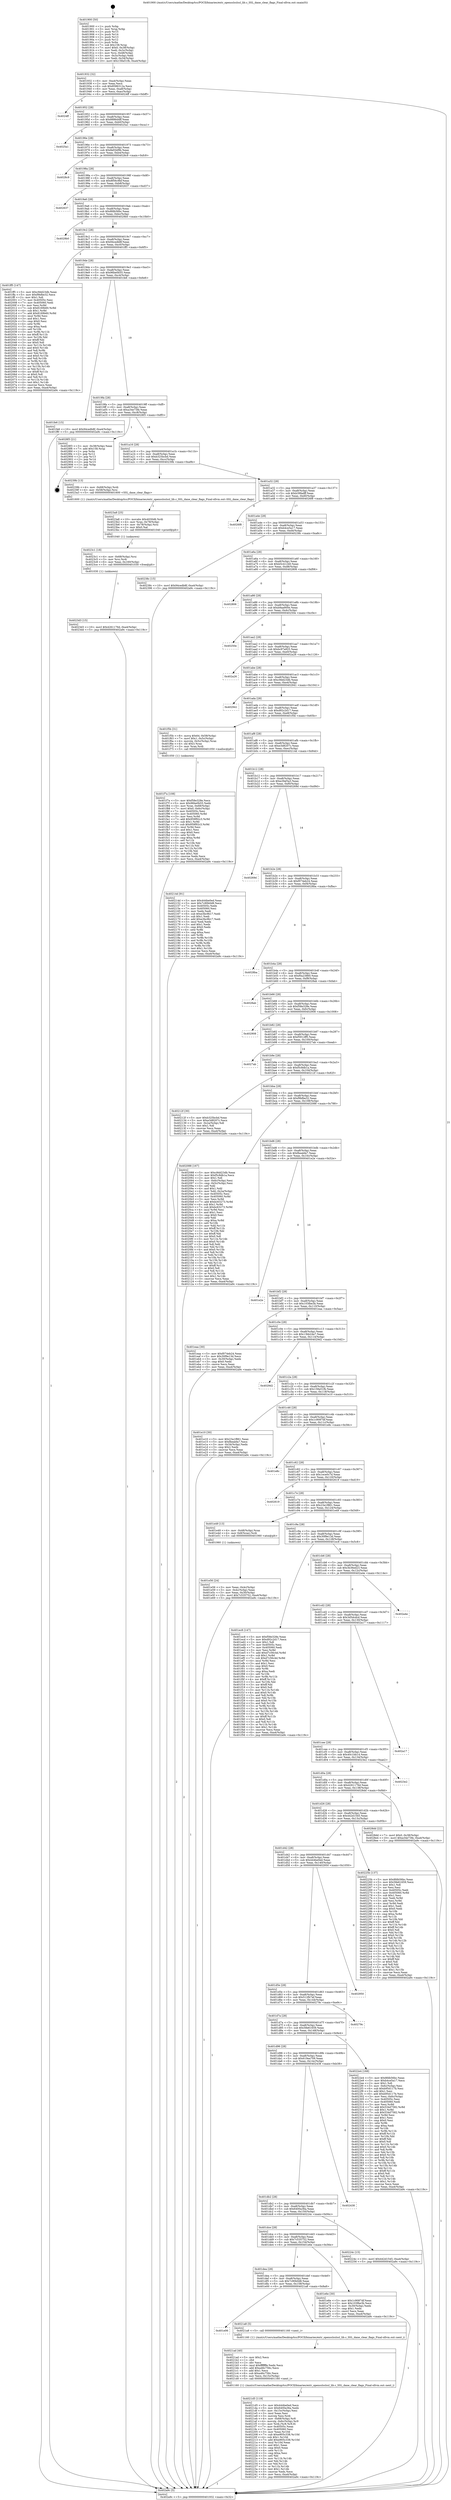digraph "0x401900" {
  label = "0x401900 (/mnt/c/Users/mathe/Desktop/tcc/POCII/binaries/extr_opensslsslssl_lib.c_SSL_dane_clear_flags_Final-ollvm.out::main(0))"
  labelloc = "t"
  node[shape=record]

  Entry [label="",width=0.3,height=0.3,shape=circle,fillcolor=black,style=filled]
  "0x401932" [label="{
     0x401932 [32]\l
     | [instrs]\l
     &nbsp;&nbsp;0x401932 \<+6\>: mov -0xa4(%rbp),%eax\l
     &nbsp;&nbsp;0x401938 \<+2\>: mov %eax,%ecx\l
     &nbsp;&nbsp;0x40193a \<+6\>: sub $0x8586312a,%ecx\l
     &nbsp;&nbsp;0x401940 \<+6\>: mov %eax,-0xa8(%rbp)\l
     &nbsp;&nbsp;0x401946 \<+6\>: mov %ecx,-0xac(%rbp)\l
     &nbsp;&nbsp;0x40194c \<+6\>: je 00000000004024ff \<main+0xbff\>\l
  }"]
  "0x4024ff" [label="{
     0x4024ff\l
  }", style=dashed]
  "0x401952" [label="{
     0x401952 [28]\l
     | [instrs]\l
     &nbsp;&nbsp;0x401952 \<+5\>: jmp 0000000000401957 \<main+0x57\>\l
     &nbsp;&nbsp;0x401957 \<+6\>: mov -0xa8(%rbp),%eax\l
     &nbsp;&nbsp;0x40195d \<+5\>: sub $0x8886d4ff,%eax\l
     &nbsp;&nbsp;0x401962 \<+6\>: mov %eax,-0xb0(%rbp)\l
     &nbsp;&nbsp;0x401968 \<+6\>: je 00000000004025a1 \<main+0xca1\>\l
  }"]
  Exit [label="",width=0.3,height=0.3,shape=circle,fillcolor=black,style=filled,peripheries=2]
  "0x4025a1" [label="{
     0x4025a1\l
  }", style=dashed]
  "0x40196e" [label="{
     0x40196e [28]\l
     | [instrs]\l
     &nbsp;&nbsp;0x40196e \<+5\>: jmp 0000000000401973 \<main+0x73\>\l
     &nbsp;&nbsp;0x401973 \<+6\>: mov -0xa8(%rbp),%eax\l
     &nbsp;&nbsp;0x401979 \<+5\>: sub $0x8ef2bf9b,%eax\l
     &nbsp;&nbsp;0x40197e \<+6\>: mov %eax,-0xb4(%rbp)\l
     &nbsp;&nbsp;0x401984 \<+6\>: je 00000000004028c9 \<main+0xfc9\>\l
  }"]
  "0x4023d3" [label="{
     0x4023d3 [15]\l
     | [instrs]\l
     &nbsp;&nbsp;0x4023d3 \<+10\>: movl $0x4261176d,-0xa4(%rbp)\l
     &nbsp;&nbsp;0x4023dd \<+5\>: jmp 0000000000402a9c \<main+0x119c\>\l
  }"]
  "0x4028c9" [label="{
     0x4028c9\l
  }", style=dashed]
  "0x40198a" [label="{
     0x40198a [28]\l
     | [instrs]\l
     &nbsp;&nbsp;0x40198a \<+5\>: jmp 000000000040198f \<main+0x8f\>\l
     &nbsp;&nbsp;0x40198f \<+6\>: mov -0xa8(%rbp),%eax\l
     &nbsp;&nbsp;0x401995 \<+5\>: sub $0x8f56c9bf,%eax\l
     &nbsp;&nbsp;0x40199a \<+6\>: mov %eax,-0xb8(%rbp)\l
     &nbsp;&nbsp;0x4019a0 \<+6\>: je 0000000000402637 \<main+0xd37\>\l
  }"]
  "0x4023c1" [label="{
     0x4023c1 [18]\l
     | [instrs]\l
     &nbsp;&nbsp;0x4023c1 \<+4\>: mov -0x68(%rbp),%rsi\l
     &nbsp;&nbsp;0x4023c5 \<+3\>: mov %rsi,%rdi\l
     &nbsp;&nbsp;0x4023c8 \<+6\>: mov %eax,-0x160(%rbp)\l
     &nbsp;&nbsp;0x4023ce \<+5\>: call 0000000000401030 \<free@plt\>\l
     | [calls]\l
     &nbsp;&nbsp;0x401030 \{1\} (unknown)\l
  }"]
  "0x402637" [label="{
     0x402637\l
  }", style=dashed]
  "0x4019a6" [label="{
     0x4019a6 [28]\l
     | [instrs]\l
     &nbsp;&nbsp;0x4019a6 \<+5\>: jmp 00000000004019ab \<main+0xab\>\l
     &nbsp;&nbsp;0x4019ab \<+6\>: mov -0xa8(%rbp),%eax\l
     &nbsp;&nbsp;0x4019b1 \<+5\>: sub $0x8fdb56bc,%eax\l
     &nbsp;&nbsp;0x4019b6 \<+6\>: mov %eax,-0xbc(%rbp)\l
     &nbsp;&nbsp;0x4019bc \<+6\>: je 00000000004029b0 \<main+0x10b0\>\l
  }"]
  "0x4023a8" [label="{
     0x4023a8 [25]\l
     | [instrs]\l
     &nbsp;&nbsp;0x4023a8 \<+10\>: movabs $0x4030d6,%rdi\l
     &nbsp;&nbsp;0x4023b2 \<+4\>: mov %rax,-0x78(%rbp)\l
     &nbsp;&nbsp;0x4023b6 \<+4\>: mov -0x78(%rbp),%rsi\l
     &nbsp;&nbsp;0x4023ba \<+2\>: mov $0x0,%al\l
     &nbsp;&nbsp;0x4023bc \<+5\>: call 0000000000401040 \<printf@plt\>\l
     | [calls]\l
     &nbsp;&nbsp;0x401040 \{1\} (unknown)\l
  }"]
  "0x4029b0" [label="{
     0x4029b0\l
  }", style=dashed]
  "0x4019c2" [label="{
     0x4019c2 [28]\l
     | [instrs]\l
     &nbsp;&nbsp;0x4019c2 \<+5\>: jmp 00000000004019c7 \<main+0xc7\>\l
     &nbsp;&nbsp;0x4019c7 \<+6\>: mov -0xa8(%rbp),%eax\l
     &nbsp;&nbsp;0x4019cd \<+5\>: sub $0x94cedb8f,%eax\l
     &nbsp;&nbsp;0x4019d2 \<+6\>: mov %eax,-0xc0(%rbp)\l
     &nbsp;&nbsp;0x4019d8 \<+6\>: je 0000000000401ff5 \<main+0x6f5\>\l
  }"]
  "0x4021d5" [label="{
     0x4021d5 [119]\l
     | [instrs]\l
     &nbsp;&nbsp;0x4021d5 \<+5\>: mov $0x444be0ed,%ecx\l
     &nbsp;&nbsp;0x4021da \<+5\>: mov $0x6400a36a,%edx\l
     &nbsp;&nbsp;0x4021df \<+6\>: mov -0x15c(%rbp),%esi\l
     &nbsp;&nbsp;0x4021e5 \<+3\>: imul %eax,%esi\l
     &nbsp;&nbsp;0x4021e8 \<+3\>: movslq %esi,%rdi\l
     &nbsp;&nbsp;0x4021eb \<+4\>: mov -0x68(%rbp),%r8\l
     &nbsp;&nbsp;0x4021ef \<+4\>: movslq -0x6c(%rbp),%r9\l
     &nbsp;&nbsp;0x4021f3 \<+4\>: mov %rdi,(%r8,%r9,8)\l
     &nbsp;&nbsp;0x4021f7 \<+7\>: mov 0x40505c,%eax\l
     &nbsp;&nbsp;0x4021fe \<+7\>: mov 0x405060,%esi\l
     &nbsp;&nbsp;0x402205 \<+3\>: mov %eax,%r10d\l
     &nbsp;&nbsp;0x402208 \<+7\>: sub $0xe905c338,%r10d\l
     &nbsp;&nbsp;0x40220f \<+4\>: sub $0x1,%r10d\l
     &nbsp;&nbsp;0x402213 \<+7\>: add $0xe905c338,%r10d\l
     &nbsp;&nbsp;0x40221a \<+4\>: imul %r10d,%eax\l
     &nbsp;&nbsp;0x40221e \<+3\>: and $0x1,%eax\l
     &nbsp;&nbsp;0x402221 \<+3\>: cmp $0x0,%eax\l
     &nbsp;&nbsp;0x402224 \<+4\>: sete %r11b\l
     &nbsp;&nbsp;0x402228 \<+3\>: cmp $0xa,%esi\l
     &nbsp;&nbsp;0x40222b \<+3\>: setl %bl\l
     &nbsp;&nbsp;0x40222e \<+3\>: mov %r11b,%r14b\l
     &nbsp;&nbsp;0x402231 \<+3\>: and %bl,%r14b\l
     &nbsp;&nbsp;0x402234 \<+3\>: xor %bl,%r11b\l
     &nbsp;&nbsp;0x402237 \<+3\>: or %r11b,%r14b\l
     &nbsp;&nbsp;0x40223a \<+4\>: test $0x1,%r14b\l
     &nbsp;&nbsp;0x40223e \<+3\>: cmovne %edx,%ecx\l
     &nbsp;&nbsp;0x402241 \<+6\>: mov %ecx,-0xa4(%rbp)\l
     &nbsp;&nbsp;0x402247 \<+5\>: jmp 0000000000402a9c \<main+0x119c\>\l
  }"]
  "0x401ff5" [label="{
     0x401ff5 [147]\l
     | [instrs]\l
     &nbsp;&nbsp;0x401ff5 \<+5\>: mov $0xc9dd23db,%eax\l
     &nbsp;&nbsp;0x401ffa \<+5\>: mov $0xf9bfbe32,%ecx\l
     &nbsp;&nbsp;0x401fff \<+2\>: mov $0x1,%dl\l
     &nbsp;&nbsp;0x402001 \<+7\>: mov 0x40505c,%esi\l
     &nbsp;&nbsp;0x402008 \<+7\>: mov 0x405060,%edi\l
     &nbsp;&nbsp;0x40200f \<+3\>: mov %esi,%r8d\l
     &nbsp;&nbsp;0x402012 \<+7\>: sub $0x8169b60,%r8d\l
     &nbsp;&nbsp;0x402019 \<+4\>: sub $0x1,%r8d\l
     &nbsp;&nbsp;0x40201d \<+7\>: add $0x8169b60,%r8d\l
     &nbsp;&nbsp;0x402024 \<+4\>: imul %r8d,%esi\l
     &nbsp;&nbsp;0x402028 \<+3\>: and $0x1,%esi\l
     &nbsp;&nbsp;0x40202b \<+3\>: cmp $0x0,%esi\l
     &nbsp;&nbsp;0x40202e \<+4\>: sete %r9b\l
     &nbsp;&nbsp;0x402032 \<+3\>: cmp $0xa,%edi\l
     &nbsp;&nbsp;0x402035 \<+4\>: setl %r10b\l
     &nbsp;&nbsp;0x402039 \<+3\>: mov %r9b,%r11b\l
     &nbsp;&nbsp;0x40203c \<+4\>: xor $0xff,%r11b\l
     &nbsp;&nbsp;0x402040 \<+3\>: mov %r10b,%bl\l
     &nbsp;&nbsp;0x402043 \<+3\>: xor $0xff,%bl\l
     &nbsp;&nbsp;0x402046 \<+3\>: xor $0x0,%dl\l
     &nbsp;&nbsp;0x402049 \<+3\>: mov %r11b,%r14b\l
     &nbsp;&nbsp;0x40204c \<+4\>: and $0x0,%r14b\l
     &nbsp;&nbsp;0x402050 \<+3\>: and %dl,%r9b\l
     &nbsp;&nbsp;0x402053 \<+3\>: mov %bl,%r15b\l
     &nbsp;&nbsp;0x402056 \<+4\>: and $0x0,%r15b\l
     &nbsp;&nbsp;0x40205a \<+3\>: and %dl,%r10b\l
     &nbsp;&nbsp;0x40205d \<+3\>: or %r9b,%r14b\l
     &nbsp;&nbsp;0x402060 \<+3\>: or %r10b,%r15b\l
     &nbsp;&nbsp;0x402063 \<+3\>: xor %r15b,%r14b\l
     &nbsp;&nbsp;0x402066 \<+3\>: or %bl,%r11b\l
     &nbsp;&nbsp;0x402069 \<+4\>: xor $0xff,%r11b\l
     &nbsp;&nbsp;0x40206d \<+3\>: or $0x0,%dl\l
     &nbsp;&nbsp;0x402070 \<+3\>: and %dl,%r11b\l
     &nbsp;&nbsp;0x402073 \<+3\>: or %r11b,%r14b\l
     &nbsp;&nbsp;0x402076 \<+4\>: test $0x1,%r14b\l
     &nbsp;&nbsp;0x40207a \<+3\>: cmovne %ecx,%eax\l
     &nbsp;&nbsp;0x40207d \<+6\>: mov %eax,-0xa4(%rbp)\l
     &nbsp;&nbsp;0x402083 \<+5\>: jmp 0000000000402a9c \<main+0x119c\>\l
  }"]
  "0x4019de" [label="{
     0x4019de [28]\l
     | [instrs]\l
     &nbsp;&nbsp;0x4019de \<+5\>: jmp 00000000004019e3 \<main+0xe3\>\l
     &nbsp;&nbsp;0x4019e3 \<+6\>: mov -0xa8(%rbp),%eax\l
     &nbsp;&nbsp;0x4019e9 \<+5\>: sub $0x96be0b55,%eax\l
     &nbsp;&nbsp;0x4019ee \<+6\>: mov %eax,-0xc4(%rbp)\l
     &nbsp;&nbsp;0x4019f4 \<+6\>: je 0000000000401fe6 \<main+0x6e6\>\l
  }"]
  "0x4021ad" [label="{
     0x4021ad [40]\l
     | [instrs]\l
     &nbsp;&nbsp;0x4021ad \<+5\>: mov $0x2,%ecx\l
     &nbsp;&nbsp;0x4021b2 \<+1\>: cltd\l
     &nbsp;&nbsp;0x4021b3 \<+2\>: idiv %ecx\l
     &nbsp;&nbsp;0x4021b5 \<+6\>: imul $0xfffffffe,%edx,%ecx\l
     &nbsp;&nbsp;0x4021bb \<+6\>: add $0xa46c756c,%ecx\l
     &nbsp;&nbsp;0x4021c1 \<+3\>: add $0x1,%ecx\l
     &nbsp;&nbsp;0x4021c4 \<+6\>: sub $0xa46c756c,%ecx\l
     &nbsp;&nbsp;0x4021ca \<+6\>: mov %ecx,-0x15c(%rbp)\l
     &nbsp;&nbsp;0x4021d0 \<+5\>: call 0000000000401160 \<next_i\>\l
     | [calls]\l
     &nbsp;&nbsp;0x401160 \{1\} (/mnt/c/Users/mathe/Desktop/tcc/POCII/binaries/extr_opensslsslssl_lib.c_SSL_dane_clear_flags_Final-ollvm.out::next_i)\l
  }"]
  "0x401fe6" [label="{
     0x401fe6 [15]\l
     | [instrs]\l
     &nbsp;&nbsp;0x401fe6 \<+10\>: movl $0x94cedb8f,-0xa4(%rbp)\l
     &nbsp;&nbsp;0x401ff0 \<+5\>: jmp 0000000000402a9c \<main+0x119c\>\l
  }"]
  "0x4019fa" [label="{
     0x4019fa [28]\l
     | [instrs]\l
     &nbsp;&nbsp;0x4019fa \<+5\>: jmp 00000000004019ff \<main+0xff\>\l
     &nbsp;&nbsp;0x4019ff \<+6\>: mov -0xa8(%rbp),%eax\l
     &nbsp;&nbsp;0x401a05 \<+5\>: sub $0xa34e73fe,%eax\l
     &nbsp;&nbsp;0x401a0a \<+6\>: mov %eax,-0xc8(%rbp)\l
     &nbsp;&nbsp;0x401a10 \<+6\>: je 00000000004028f3 \<main+0xff3\>\l
  }"]
  "0x401e06" [label="{
     0x401e06\l
  }", style=dashed]
  "0x4028f3" [label="{
     0x4028f3 [21]\l
     | [instrs]\l
     &nbsp;&nbsp;0x4028f3 \<+3\>: mov -0x38(%rbp),%eax\l
     &nbsp;&nbsp;0x4028f6 \<+7\>: add $0x158,%rsp\l
     &nbsp;&nbsp;0x4028fd \<+1\>: pop %rbx\l
     &nbsp;&nbsp;0x4028fe \<+2\>: pop %r12\l
     &nbsp;&nbsp;0x402900 \<+2\>: pop %r13\l
     &nbsp;&nbsp;0x402902 \<+2\>: pop %r14\l
     &nbsp;&nbsp;0x402904 \<+2\>: pop %r15\l
     &nbsp;&nbsp;0x402906 \<+1\>: pop %rbp\l
     &nbsp;&nbsp;0x402907 \<+1\>: ret\l
  }"]
  "0x401a16" [label="{
     0x401a16 [28]\l
     | [instrs]\l
     &nbsp;&nbsp;0x401a16 \<+5\>: jmp 0000000000401a1b \<main+0x11b\>\l
     &nbsp;&nbsp;0x401a1b \<+6\>: mov -0xa8(%rbp),%eax\l
     &nbsp;&nbsp;0x401a21 \<+5\>: sub $0xb325bcbd,%eax\l
     &nbsp;&nbsp;0x401a26 \<+6\>: mov %eax,-0xcc(%rbp)\l
     &nbsp;&nbsp;0x401a2c \<+6\>: je 000000000040239b \<main+0xa9b\>\l
  }"]
  "0x4021a8" [label="{
     0x4021a8 [5]\l
     | [instrs]\l
     &nbsp;&nbsp;0x4021a8 \<+5\>: call 0000000000401160 \<next_i\>\l
     | [calls]\l
     &nbsp;&nbsp;0x401160 \{1\} (/mnt/c/Users/mathe/Desktop/tcc/POCII/binaries/extr_opensslsslssl_lib.c_SSL_dane_clear_flags_Final-ollvm.out::next_i)\l
  }"]
  "0x40239b" [label="{
     0x40239b [13]\l
     | [instrs]\l
     &nbsp;&nbsp;0x40239b \<+4\>: mov -0x68(%rbp),%rdi\l
     &nbsp;&nbsp;0x40239f \<+4\>: mov -0x58(%rbp),%rsi\l
     &nbsp;&nbsp;0x4023a3 \<+5\>: call 0000000000401600 \<SSL_dane_clear_flags\>\l
     | [calls]\l
     &nbsp;&nbsp;0x401600 \{1\} (/mnt/c/Users/mathe/Desktop/tcc/POCII/binaries/extr_opensslsslssl_lib.c_SSL_dane_clear_flags_Final-ollvm.out::SSL_dane_clear_flags)\l
  }"]
  "0x401a32" [label="{
     0x401a32 [28]\l
     | [instrs]\l
     &nbsp;&nbsp;0x401a32 \<+5\>: jmp 0000000000401a37 \<main+0x137\>\l
     &nbsp;&nbsp;0x401a37 \<+6\>: mov -0xa8(%rbp),%eax\l
     &nbsp;&nbsp;0x401a3d \<+5\>: sub $0xb39fadff,%eax\l
     &nbsp;&nbsp;0x401a42 \<+6\>: mov %eax,-0xd0(%rbp)\l
     &nbsp;&nbsp;0x401a48 \<+6\>: je 00000000004026f8 \<main+0xdf8\>\l
  }"]
  "0x401f7a" [label="{
     0x401f7a [108]\l
     | [instrs]\l
     &nbsp;&nbsp;0x401f7a \<+5\>: mov $0xf58e328e,%ecx\l
     &nbsp;&nbsp;0x401f7f \<+5\>: mov $0x96be0b55,%edx\l
     &nbsp;&nbsp;0x401f84 \<+4\>: mov %rax,-0x68(%rbp)\l
     &nbsp;&nbsp;0x401f88 \<+7\>: movl $0x0,-0x6c(%rbp)\l
     &nbsp;&nbsp;0x401f8f \<+7\>: mov 0x40505c,%esi\l
     &nbsp;&nbsp;0x401f96 \<+8\>: mov 0x405060,%r8d\l
     &nbsp;&nbsp;0x401f9e \<+3\>: mov %esi,%r9d\l
     &nbsp;&nbsp;0x401fa1 \<+7\>: add $0x959f92c3,%r9d\l
     &nbsp;&nbsp;0x401fa8 \<+4\>: sub $0x1,%r9d\l
     &nbsp;&nbsp;0x401fac \<+7\>: sub $0x959f92c3,%r9d\l
     &nbsp;&nbsp;0x401fb3 \<+4\>: imul %r9d,%esi\l
     &nbsp;&nbsp;0x401fb7 \<+3\>: and $0x1,%esi\l
     &nbsp;&nbsp;0x401fba \<+3\>: cmp $0x0,%esi\l
     &nbsp;&nbsp;0x401fbd \<+4\>: sete %r10b\l
     &nbsp;&nbsp;0x401fc1 \<+4\>: cmp $0xa,%r8d\l
     &nbsp;&nbsp;0x401fc5 \<+4\>: setl %r11b\l
     &nbsp;&nbsp;0x401fc9 \<+3\>: mov %r10b,%bl\l
     &nbsp;&nbsp;0x401fcc \<+3\>: and %r11b,%bl\l
     &nbsp;&nbsp;0x401fcf \<+3\>: xor %r11b,%r10b\l
     &nbsp;&nbsp;0x401fd2 \<+3\>: or %r10b,%bl\l
     &nbsp;&nbsp;0x401fd5 \<+3\>: test $0x1,%bl\l
     &nbsp;&nbsp;0x401fd8 \<+3\>: cmovne %edx,%ecx\l
     &nbsp;&nbsp;0x401fdb \<+6\>: mov %ecx,-0xa4(%rbp)\l
     &nbsp;&nbsp;0x401fe1 \<+5\>: jmp 0000000000402a9c \<main+0x119c\>\l
  }"]
  "0x4026f8" [label="{
     0x4026f8\l
  }", style=dashed]
  "0x401a4e" [label="{
     0x401a4e [28]\l
     | [instrs]\l
     &nbsp;&nbsp;0x401a4e \<+5\>: jmp 0000000000401a53 \<main+0x153\>\l
     &nbsp;&nbsp;0x401a53 \<+6\>: mov -0xa8(%rbp),%eax\l
     &nbsp;&nbsp;0x401a59 \<+5\>: sub $0xb4ce5a17,%eax\l
     &nbsp;&nbsp;0x401a5e \<+6\>: mov %eax,-0xd4(%rbp)\l
     &nbsp;&nbsp;0x401a64 \<+6\>: je 000000000040238c \<main+0xa8c\>\l
  }"]
  "0x401dea" [label="{
     0x401dea [28]\l
     | [instrs]\l
     &nbsp;&nbsp;0x401dea \<+5\>: jmp 0000000000401def \<main+0x4ef\>\l
     &nbsp;&nbsp;0x401def \<+6\>: mov -0xa8(%rbp),%eax\l
     &nbsp;&nbsp;0x401df5 \<+5\>: sub $0x7c90b0d8,%eax\l
     &nbsp;&nbsp;0x401dfa \<+6\>: mov %eax,-0x158(%rbp)\l
     &nbsp;&nbsp;0x401e00 \<+6\>: je 00000000004021a8 \<main+0x8a8\>\l
  }"]
  "0x40238c" [label="{
     0x40238c [15]\l
     | [instrs]\l
     &nbsp;&nbsp;0x40238c \<+10\>: movl $0x94cedb8f,-0xa4(%rbp)\l
     &nbsp;&nbsp;0x402396 \<+5\>: jmp 0000000000402a9c \<main+0x119c\>\l
  }"]
  "0x401a6a" [label="{
     0x401a6a [28]\l
     | [instrs]\l
     &nbsp;&nbsp;0x401a6a \<+5\>: jmp 0000000000401a6f \<main+0x16f\>\l
     &nbsp;&nbsp;0x401a6f \<+6\>: mov -0xa8(%rbp),%eax\l
     &nbsp;&nbsp;0x401a75 \<+5\>: sub $0xb5c41240,%eax\l
     &nbsp;&nbsp;0x401a7a \<+6\>: mov %eax,-0xd8(%rbp)\l
     &nbsp;&nbsp;0x401a80 \<+6\>: je 0000000000402806 \<main+0xf06\>\l
  }"]
  "0x401e6e" [label="{
     0x401e6e [30]\l
     | [instrs]\l
     &nbsp;&nbsp;0x401e6e \<+5\>: mov $0x1c9087df,%eax\l
     &nbsp;&nbsp;0x401e73 \<+5\>: mov $0x103fbe3b,%ecx\l
     &nbsp;&nbsp;0x401e78 \<+3\>: mov -0x30(%rbp),%edx\l
     &nbsp;&nbsp;0x401e7b \<+3\>: cmp $0x1,%edx\l
     &nbsp;&nbsp;0x401e7e \<+3\>: cmovl %ecx,%eax\l
     &nbsp;&nbsp;0x401e81 \<+6\>: mov %eax,-0xa4(%rbp)\l
     &nbsp;&nbsp;0x401e87 \<+5\>: jmp 0000000000402a9c \<main+0x119c\>\l
  }"]
  "0x402806" [label="{
     0x402806\l
  }", style=dashed]
  "0x401a86" [label="{
     0x401a86 [28]\l
     | [instrs]\l
     &nbsp;&nbsp;0x401a86 \<+5\>: jmp 0000000000401a8b \<main+0x18b\>\l
     &nbsp;&nbsp;0x401a8b \<+6\>: mov -0xa8(%rbp),%eax\l
     &nbsp;&nbsp;0x401a91 \<+5\>: sub $0xb9aa900e,%eax\l
     &nbsp;&nbsp;0x401a96 \<+6\>: mov %eax,-0xdc(%rbp)\l
     &nbsp;&nbsp;0x401a9c \<+6\>: je 000000000040250e \<main+0xc0e\>\l
  }"]
  "0x401dce" [label="{
     0x401dce [28]\l
     | [instrs]\l
     &nbsp;&nbsp;0x401dce \<+5\>: jmp 0000000000401dd3 \<main+0x4d3\>\l
     &nbsp;&nbsp;0x401dd3 \<+6\>: mov -0xa8(%rbp),%eax\l
     &nbsp;&nbsp;0x401dd9 \<+5\>: sub $0x7c535752,%eax\l
     &nbsp;&nbsp;0x401dde \<+6\>: mov %eax,-0x154(%rbp)\l
     &nbsp;&nbsp;0x401de4 \<+6\>: je 0000000000401e6e \<main+0x56e\>\l
  }"]
  "0x40250e" [label="{
     0x40250e\l
  }", style=dashed]
  "0x401aa2" [label="{
     0x401aa2 [28]\l
     | [instrs]\l
     &nbsp;&nbsp;0x401aa2 \<+5\>: jmp 0000000000401aa7 \<main+0x1a7\>\l
     &nbsp;&nbsp;0x401aa7 \<+6\>: mov -0xa8(%rbp),%eax\l
     &nbsp;&nbsp;0x401aad \<+5\>: sub $0xbc97a925,%eax\l
     &nbsp;&nbsp;0x401ab2 \<+6\>: mov %eax,-0xe0(%rbp)\l
     &nbsp;&nbsp;0x401ab8 \<+6\>: je 0000000000402a26 \<main+0x1126\>\l
  }"]
  "0x40224c" [label="{
     0x40224c [15]\l
     | [instrs]\l
     &nbsp;&nbsp;0x40224c \<+10\>: movl $0x442d1545,-0xa4(%rbp)\l
     &nbsp;&nbsp;0x402256 \<+5\>: jmp 0000000000402a9c \<main+0x119c\>\l
  }"]
  "0x402a26" [label="{
     0x402a26\l
  }", style=dashed]
  "0x401abe" [label="{
     0x401abe [28]\l
     | [instrs]\l
     &nbsp;&nbsp;0x401abe \<+5\>: jmp 0000000000401ac3 \<main+0x1c3\>\l
     &nbsp;&nbsp;0x401ac3 \<+6\>: mov -0xa8(%rbp),%eax\l
     &nbsp;&nbsp;0x401ac9 \<+5\>: sub $0xc9dd23db,%eax\l
     &nbsp;&nbsp;0x401ace \<+6\>: mov %eax,-0xe4(%rbp)\l
     &nbsp;&nbsp;0x401ad4 \<+6\>: je 0000000000402941 \<main+0x1041\>\l
  }"]
  "0x401db2" [label="{
     0x401db2 [28]\l
     | [instrs]\l
     &nbsp;&nbsp;0x401db2 \<+5\>: jmp 0000000000401db7 \<main+0x4b7\>\l
     &nbsp;&nbsp;0x401db7 \<+6\>: mov -0xa8(%rbp),%eax\l
     &nbsp;&nbsp;0x401dbd \<+5\>: sub $0x6400a36a,%eax\l
     &nbsp;&nbsp;0x401dc2 \<+6\>: mov %eax,-0x150(%rbp)\l
     &nbsp;&nbsp;0x401dc8 \<+6\>: je 000000000040224c \<main+0x94c\>\l
  }"]
  "0x402941" [label="{
     0x402941\l
  }", style=dashed]
  "0x401ada" [label="{
     0x401ada [28]\l
     | [instrs]\l
     &nbsp;&nbsp;0x401ada \<+5\>: jmp 0000000000401adf \<main+0x1df\>\l
     &nbsp;&nbsp;0x401adf \<+6\>: mov -0xa8(%rbp),%eax\l
     &nbsp;&nbsp;0x401ae5 \<+5\>: sub $0xd92c2d17,%eax\l
     &nbsp;&nbsp;0x401aea \<+6\>: mov %eax,-0xe8(%rbp)\l
     &nbsp;&nbsp;0x401af0 \<+6\>: je 0000000000401f5b \<main+0x65b\>\l
  }"]
  "0x402438" [label="{
     0x402438\l
  }", style=dashed]
  "0x401f5b" [label="{
     0x401f5b [31]\l
     | [instrs]\l
     &nbsp;&nbsp;0x401f5b \<+8\>: movq $0x64,-0x58(%rbp)\l
     &nbsp;&nbsp;0x401f63 \<+7\>: movl $0x1,-0x5c(%rbp)\l
     &nbsp;&nbsp;0x401f6a \<+4\>: movslq -0x5c(%rbp),%rax\l
     &nbsp;&nbsp;0x401f6e \<+4\>: shl $0x3,%rax\l
     &nbsp;&nbsp;0x401f72 \<+3\>: mov %rax,%rdi\l
     &nbsp;&nbsp;0x401f75 \<+5\>: call 0000000000401050 \<malloc@plt\>\l
     | [calls]\l
     &nbsp;&nbsp;0x401050 \{1\} (unknown)\l
  }"]
  "0x401af6" [label="{
     0x401af6 [28]\l
     | [instrs]\l
     &nbsp;&nbsp;0x401af6 \<+5\>: jmp 0000000000401afb \<main+0x1fb\>\l
     &nbsp;&nbsp;0x401afb \<+6\>: mov -0xa8(%rbp),%eax\l
     &nbsp;&nbsp;0x401b01 \<+5\>: sub $0xe3d8207c,%eax\l
     &nbsp;&nbsp;0x401b06 \<+6\>: mov %eax,-0xec(%rbp)\l
     &nbsp;&nbsp;0x401b0c \<+6\>: je 000000000040214d \<main+0x84d\>\l
  }"]
  "0x401d96" [label="{
     0x401d96 [28]\l
     | [instrs]\l
     &nbsp;&nbsp;0x401d96 \<+5\>: jmp 0000000000401d9b \<main+0x49b\>\l
     &nbsp;&nbsp;0x401d9b \<+6\>: mov -0xa8(%rbp),%eax\l
     &nbsp;&nbsp;0x401da1 \<+5\>: sub $0x619ea709,%eax\l
     &nbsp;&nbsp;0x401da6 \<+6\>: mov %eax,-0x14c(%rbp)\l
     &nbsp;&nbsp;0x401dac \<+6\>: je 0000000000402438 \<main+0xb38\>\l
  }"]
  "0x40214d" [label="{
     0x40214d [91]\l
     | [instrs]\l
     &nbsp;&nbsp;0x40214d \<+5\>: mov $0x444be0ed,%eax\l
     &nbsp;&nbsp;0x402152 \<+5\>: mov $0x7c90b0d8,%ecx\l
     &nbsp;&nbsp;0x402157 \<+7\>: mov 0x40505c,%edx\l
     &nbsp;&nbsp;0x40215e \<+7\>: mov 0x405060,%esi\l
     &nbsp;&nbsp;0x402165 \<+2\>: mov %edx,%edi\l
     &nbsp;&nbsp;0x402167 \<+6\>: sub $0xe3bc9b17,%edi\l
     &nbsp;&nbsp;0x40216d \<+3\>: sub $0x1,%edi\l
     &nbsp;&nbsp;0x402170 \<+6\>: add $0xe3bc9b17,%edi\l
     &nbsp;&nbsp;0x402176 \<+3\>: imul %edi,%edx\l
     &nbsp;&nbsp;0x402179 \<+3\>: and $0x1,%edx\l
     &nbsp;&nbsp;0x40217c \<+3\>: cmp $0x0,%edx\l
     &nbsp;&nbsp;0x40217f \<+4\>: sete %r8b\l
     &nbsp;&nbsp;0x402183 \<+3\>: cmp $0xa,%esi\l
     &nbsp;&nbsp;0x402186 \<+4\>: setl %r9b\l
     &nbsp;&nbsp;0x40218a \<+3\>: mov %r8b,%r10b\l
     &nbsp;&nbsp;0x40218d \<+3\>: and %r9b,%r10b\l
     &nbsp;&nbsp;0x402190 \<+3\>: xor %r9b,%r8b\l
     &nbsp;&nbsp;0x402193 \<+3\>: or %r8b,%r10b\l
     &nbsp;&nbsp;0x402196 \<+4\>: test $0x1,%r10b\l
     &nbsp;&nbsp;0x40219a \<+3\>: cmovne %ecx,%eax\l
     &nbsp;&nbsp;0x40219d \<+6\>: mov %eax,-0xa4(%rbp)\l
     &nbsp;&nbsp;0x4021a3 \<+5\>: jmp 0000000000402a9c \<main+0x119c\>\l
  }"]
  "0x401b12" [label="{
     0x401b12 [28]\l
     | [instrs]\l
     &nbsp;&nbsp;0x401b12 \<+5\>: jmp 0000000000401b17 \<main+0x217\>\l
     &nbsp;&nbsp;0x401b17 \<+6\>: mov -0xa8(%rbp),%eax\l
     &nbsp;&nbsp;0x401b1d \<+5\>: sub $0xe3faf3a3,%eax\l
     &nbsp;&nbsp;0x401b22 \<+6\>: mov %eax,-0xf0(%rbp)\l
     &nbsp;&nbsp;0x401b28 \<+6\>: je 000000000040269d \<main+0xd9d\>\l
  }"]
  "0x4022e4" [label="{
     0x4022e4 [168]\l
     | [instrs]\l
     &nbsp;&nbsp;0x4022e4 \<+5\>: mov $0x8fdb56bc,%eax\l
     &nbsp;&nbsp;0x4022e9 \<+5\>: mov $0xb4ce5a17,%ecx\l
     &nbsp;&nbsp;0x4022ee \<+2\>: mov $0x1,%dl\l
     &nbsp;&nbsp;0x4022f0 \<+3\>: mov -0x6c(%rbp),%esi\l
     &nbsp;&nbsp;0x4022f3 \<+6\>: sub $0xb95d117b,%esi\l
     &nbsp;&nbsp;0x4022f9 \<+3\>: add $0x1,%esi\l
     &nbsp;&nbsp;0x4022fc \<+6\>: add $0xb95d117b,%esi\l
     &nbsp;&nbsp;0x402302 \<+3\>: mov %esi,-0x6c(%rbp)\l
     &nbsp;&nbsp;0x402305 \<+7\>: mov 0x40505c,%esi\l
     &nbsp;&nbsp;0x40230c \<+7\>: mov 0x405060,%edi\l
     &nbsp;&nbsp;0x402313 \<+3\>: mov %esi,%r8d\l
     &nbsp;&nbsp;0x402316 \<+7\>: add $0x534d7582,%r8d\l
     &nbsp;&nbsp;0x40231d \<+4\>: sub $0x1,%r8d\l
     &nbsp;&nbsp;0x402321 \<+7\>: sub $0x534d7582,%r8d\l
     &nbsp;&nbsp;0x402328 \<+4\>: imul %r8d,%esi\l
     &nbsp;&nbsp;0x40232c \<+3\>: and $0x1,%esi\l
     &nbsp;&nbsp;0x40232f \<+3\>: cmp $0x0,%esi\l
     &nbsp;&nbsp;0x402332 \<+4\>: sete %r9b\l
     &nbsp;&nbsp;0x402336 \<+3\>: cmp $0xa,%edi\l
     &nbsp;&nbsp;0x402339 \<+4\>: setl %r10b\l
     &nbsp;&nbsp;0x40233d \<+3\>: mov %r9b,%r11b\l
     &nbsp;&nbsp;0x402340 \<+4\>: xor $0xff,%r11b\l
     &nbsp;&nbsp;0x402344 \<+3\>: mov %r10b,%bl\l
     &nbsp;&nbsp;0x402347 \<+3\>: xor $0xff,%bl\l
     &nbsp;&nbsp;0x40234a \<+3\>: xor $0x0,%dl\l
     &nbsp;&nbsp;0x40234d \<+3\>: mov %r11b,%r14b\l
     &nbsp;&nbsp;0x402350 \<+4\>: and $0x0,%r14b\l
     &nbsp;&nbsp;0x402354 \<+3\>: and %dl,%r9b\l
     &nbsp;&nbsp;0x402357 \<+3\>: mov %bl,%r15b\l
     &nbsp;&nbsp;0x40235a \<+4\>: and $0x0,%r15b\l
     &nbsp;&nbsp;0x40235e \<+3\>: and %dl,%r10b\l
     &nbsp;&nbsp;0x402361 \<+3\>: or %r9b,%r14b\l
     &nbsp;&nbsp;0x402364 \<+3\>: or %r10b,%r15b\l
     &nbsp;&nbsp;0x402367 \<+3\>: xor %r15b,%r14b\l
     &nbsp;&nbsp;0x40236a \<+3\>: or %bl,%r11b\l
     &nbsp;&nbsp;0x40236d \<+4\>: xor $0xff,%r11b\l
     &nbsp;&nbsp;0x402371 \<+3\>: or $0x0,%dl\l
     &nbsp;&nbsp;0x402374 \<+3\>: and %dl,%r11b\l
     &nbsp;&nbsp;0x402377 \<+3\>: or %r11b,%r14b\l
     &nbsp;&nbsp;0x40237a \<+4\>: test $0x1,%r14b\l
     &nbsp;&nbsp;0x40237e \<+3\>: cmovne %ecx,%eax\l
     &nbsp;&nbsp;0x402381 \<+6\>: mov %eax,-0xa4(%rbp)\l
     &nbsp;&nbsp;0x402387 \<+5\>: jmp 0000000000402a9c \<main+0x119c\>\l
  }"]
  "0x40269d" [label="{
     0x40269d\l
  }", style=dashed]
  "0x401b2e" [label="{
     0x401b2e [28]\l
     | [instrs]\l
     &nbsp;&nbsp;0x401b2e \<+5\>: jmp 0000000000401b33 \<main+0x233\>\l
     &nbsp;&nbsp;0x401b33 \<+6\>: mov -0xa8(%rbp),%eax\l
     &nbsp;&nbsp;0x401b39 \<+5\>: sub $0xf074eb24,%eax\l
     &nbsp;&nbsp;0x401b3e \<+6\>: mov %eax,-0xf4(%rbp)\l
     &nbsp;&nbsp;0x401b44 \<+6\>: je 00000000004028ba \<main+0xfba\>\l
  }"]
  "0x401d7a" [label="{
     0x401d7a [28]\l
     | [instrs]\l
     &nbsp;&nbsp;0x401d7a \<+5\>: jmp 0000000000401d7f \<main+0x47f\>\l
     &nbsp;&nbsp;0x401d7f \<+6\>: mov -0xa8(%rbp),%eax\l
     &nbsp;&nbsp;0x401d85 \<+5\>: sub $0x58e61659,%eax\l
     &nbsp;&nbsp;0x401d8a \<+6\>: mov %eax,-0x148(%rbp)\l
     &nbsp;&nbsp;0x401d90 \<+6\>: je 00000000004022e4 \<main+0x9e4\>\l
  }"]
  "0x4028ba" [label="{
     0x4028ba\l
  }", style=dashed]
  "0x401b4a" [label="{
     0x401b4a [28]\l
     | [instrs]\l
     &nbsp;&nbsp;0x401b4a \<+5\>: jmp 0000000000401b4f \<main+0x24f\>\l
     &nbsp;&nbsp;0x401b4f \<+6\>: mov -0xa8(%rbp),%eax\l
     &nbsp;&nbsp;0x401b55 \<+5\>: sub $0xf0a23860,%eax\l
     &nbsp;&nbsp;0x401b5a \<+6\>: mov %eax,-0xf8(%rbp)\l
     &nbsp;&nbsp;0x401b60 \<+6\>: je 00000000004028ab \<main+0xfab\>\l
  }"]
  "0x40279c" [label="{
     0x40279c\l
  }", style=dashed]
  "0x4028ab" [label="{
     0x4028ab\l
  }", style=dashed]
  "0x401b66" [label="{
     0x401b66 [28]\l
     | [instrs]\l
     &nbsp;&nbsp;0x401b66 \<+5\>: jmp 0000000000401b6b \<main+0x26b\>\l
     &nbsp;&nbsp;0x401b6b \<+6\>: mov -0xa8(%rbp),%eax\l
     &nbsp;&nbsp;0x401b71 \<+5\>: sub $0xf58e328e,%eax\l
     &nbsp;&nbsp;0x401b76 \<+6\>: mov %eax,-0xfc(%rbp)\l
     &nbsp;&nbsp;0x401b7c \<+6\>: je 0000000000402908 \<main+0x1008\>\l
  }"]
  "0x401d5e" [label="{
     0x401d5e [28]\l
     | [instrs]\l
     &nbsp;&nbsp;0x401d5e \<+5\>: jmp 0000000000401d63 \<main+0x463\>\l
     &nbsp;&nbsp;0x401d63 \<+6\>: mov -0xa8(%rbp),%eax\l
     &nbsp;&nbsp;0x401d69 \<+5\>: sub $0x512fb7af,%eax\l
     &nbsp;&nbsp;0x401d6e \<+6\>: mov %eax,-0x144(%rbp)\l
     &nbsp;&nbsp;0x401d74 \<+6\>: je 000000000040279c \<main+0xe9c\>\l
  }"]
  "0x402908" [label="{
     0x402908\l
  }", style=dashed]
  "0x401b82" [label="{
     0x401b82 [28]\l
     | [instrs]\l
     &nbsp;&nbsp;0x401b82 \<+5\>: jmp 0000000000401b87 \<main+0x287\>\l
     &nbsp;&nbsp;0x401b87 \<+6\>: mov -0xa8(%rbp),%eax\l
     &nbsp;&nbsp;0x401b8d \<+5\>: sub $0xf5912ff5,%eax\l
     &nbsp;&nbsp;0x401b92 \<+6\>: mov %eax,-0x100(%rbp)\l
     &nbsp;&nbsp;0x401b98 \<+6\>: je 00000000004027ab \<main+0xeab\>\l
  }"]
  "0x402950" [label="{
     0x402950\l
  }", style=dashed]
  "0x4027ab" [label="{
     0x4027ab\l
  }", style=dashed]
  "0x401b9e" [label="{
     0x401b9e [28]\l
     | [instrs]\l
     &nbsp;&nbsp;0x401b9e \<+5\>: jmp 0000000000401ba3 \<main+0x2a3\>\l
     &nbsp;&nbsp;0x401ba3 \<+6\>: mov -0xa8(%rbp),%eax\l
     &nbsp;&nbsp;0x401ba9 \<+5\>: sub $0xf5c8db1a,%eax\l
     &nbsp;&nbsp;0x401bae \<+6\>: mov %eax,-0x104(%rbp)\l
     &nbsp;&nbsp;0x401bb4 \<+6\>: je 000000000040212f \<main+0x82f\>\l
  }"]
  "0x401d42" [label="{
     0x401d42 [28]\l
     | [instrs]\l
     &nbsp;&nbsp;0x401d42 \<+5\>: jmp 0000000000401d47 \<main+0x447\>\l
     &nbsp;&nbsp;0x401d47 \<+6\>: mov -0xa8(%rbp),%eax\l
     &nbsp;&nbsp;0x401d4d \<+5\>: sub $0x444be0ed,%eax\l
     &nbsp;&nbsp;0x401d52 \<+6\>: mov %eax,-0x140(%rbp)\l
     &nbsp;&nbsp;0x401d58 \<+6\>: je 0000000000402950 \<main+0x1050\>\l
  }"]
  "0x40212f" [label="{
     0x40212f [30]\l
     | [instrs]\l
     &nbsp;&nbsp;0x40212f \<+5\>: mov $0xb325bcbd,%eax\l
     &nbsp;&nbsp;0x402134 \<+5\>: mov $0xe3d8207c,%ecx\l
     &nbsp;&nbsp;0x402139 \<+3\>: mov -0x2a(%rbp),%dl\l
     &nbsp;&nbsp;0x40213c \<+3\>: test $0x1,%dl\l
     &nbsp;&nbsp;0x40213f \<+3\>: cmovne %ecx,%eax\l
     &nbsp;&nbsp;0x402142 \<+6\>: mov %eax,-0xa4(%rbp)\l
     &nbsp;&nbsp;0x402148 \<+5\>: jmp 0000000000402a9c \<main+0x119c\>\l
  }"]
  "0x401bba" [label="{
     0x401bba [28]\l
     | [instrs]\l
     &nbsp;&nbsp;0x401bba \<+5\>: jmp 0000000000401bbf \<main+0x2bf\>\l
     &nbsp;&nbsp;0x401bbf \<+6\>: mov -0xa8(%rbp),%eax\l
     &nbsp;&nbsp;0x401bc5 \<+5\>: sub $0xf9bfbe32,%eax\l
     &nbsp;&nbsp;0x401bca \<+6\>: mov %eax,-0x108(%rbp)\l
     &nbsp;&nbsp;0x401bd0 \<+6\>: je 0000000000402088 \<main+0x788\>\l
  }"]
  "0x40225b" [label="{
     0x40225b [137]\l
     | [instrs]\l
     &nbsp;&nbsp;0x40225b \<+5\>: mov $0x8fdb56bc,%eax\l
     &nbsp;&nbsp;0x402260 \<+5\>: mov $0x58e61659,%ecx\l
     &nbsp;&nbsp;0x402265 \<+2\>: mov $0x1,%dl\l
     &nbsp;&nbsp;0x402267 \<+2\>: xor %esi,%esi\l
     &nbsp;&nbsp;0x402269 \<+7\>: mov 0x40505c,%edi\l
     &nbsp;&nbsp;0x402270 \<+8\>: mov 0x405060,%r8d\l
     &nbsp;&nbsp;0x402278 \<+3\>: sub $0x1,%esi\l
     &nbsp;&nbsp;0x40227b \<+3\>: mov %edi,%r9d\l
     &nbsp;&nbsp;0x40227e \<+3\>: add %esi,%r9d\l
     &nbsp;&nbsp;0x402281 \<+4\>: imul %r9d,%edi\l
     &nbsp;&nbsp;0x402285 \<+3\>: and $0x1,%edi\l
     &nbsp;&nbsp;0x402288 \<+3\>: cmp $0x0,%edi\l
     &nbsp;&nbsp;0x40228b \<+4\>: sete %r10b\l
     &nbsp;&nbsp;0x40228f \<+4\>: cmp $0xa,%r8d\l
     &nbsp;&nbsp;0x402293 \<+4\>: setl %r11b\l
     &nbsp;&nbsp;0x402297 \<+3\>: mov %r10b,%bl\l
     &nbsp;&nbsp;0x40229a \<+3\>: xor $0xff,%bl\l
     &nbsp;&nbsp;0x40229d \<+3\>: mov %r11b,%r14b\l
     &nbsp;&nbsp;0x4022a0 \<+4\>: xor $0xff,%r14b\l
     &nbsp;&nbsp;0x4022a4 \<+3\>: xor $0x0,%dl\l
     &nbsp;&nbsp;0x4022a7 \<+3\>: mov %bl,%r15b\l
     &nbsp;&nbsp;0x4022aa \<+4\>: and $0x0,%r15b\l
     &nbsp;&nbsp;0x4022ae \<+3\>: and %dl,%r10b\l
     &nbsp;&nbsp;0x4022b1 \<+3\>: mov %r14b,%r12b\l
     &nbsp;&nbsp;0x4022b4 \<+4\>: and $0x0,%r12b\l
     &nbsp;&nbsp;0x4022b8 \<+3\>: and %dl,%r11b\l
     &nbsp;&nbsp;0x4022bb \<+3\>: or %r10b,%r15b\l
     &nbsp;&nbsp;0x4022be \<+3\>: or %r11b,%r12b\l
     &nbsp;&nbsp;0x4022c1 \<+3\>: xor %r12b,%r15b\l
     &nbsp;&nbsp;0x4022c4 \<+3\>: or %r14b,%bl\l
     &nbsp;&nbsp;0x4022c7 \<+3\>: xor $0xff,%bl\l
     &nbsp;&nbsp;0x4022ca \<+3\>: or $0x0,%dl\l
     &nbsp;&nbsp;0x4022cd \<+2\>: and %dl,%bl\l
     &nbsp;&nbsp;0x4022cf \<+3\>: or %bl,%r15b\l
     &nbsp;&nbsp;0x4022d2 \<+4\>: test $0x1,%r15b\l
     &nbsp;&nbsp;0x4022d6 \<+3\>: cmovne %ecx,%eax\l
     &nbsp;&nbsp;0x4022d9 \<+6\>: mov %eax,-0xa4(%rbp)\l
     &nbsp;&nbsp;0x4022df \<+5\>: jmp 0000000000402a9c \<main+0x119c\>\l
  }"]
  "0x402088" [label="{
     0x402088 [167]\l
     | [instrs]\l
     &nbsp;&nbsp;0x402088 \<+5\>: mov $0xc9dd23db,%eax\l
     &nbsp;&nbsp;0x40208d \<+5\>: mov $0xf5c8db1a,%ecx\l
     &nbsp;&nbsp;0x402092 \<+2\>: mov $0x1,%dl\l
     &nbsp;&nbsp;0x402094 \<+3\>: mov -0x6c(%rbp),%esi\l
     &nbsp;&nbsp;0x402097 \<+3\>: cmp -0x5c(%rbp),%esi\l
     &nbsp;&nbsp;0x40209a \<+4\>: setl %dil\l
     &nbsp;&nbsp;0x40209e \<+4\>: and $0x1,%dil\l
     &nbsp;&nbsp;0x4020a2 \<+4\>: mov %dil,-0x2a(%rbp)\l
     &nbsp;&nbsp;0x4020a6 \<+7\>: mov 0x40505c,%esi\l
     &nbsp;&nbsp;0x4020ad \<+8\>: mov 0x405060,%r8d\l
     &nbsp;&nbsp;0x4020b5 \<+3\>: mov %esi,%r9d\l
     &nbsp;&nbsp;0x4020b8 \<+7\>: add $0xbc63273,%r9d\l
     &nbsp;&nbsp;0x4020bf \<+4\>: sub $0x1,%r9d\l
     &nbsp;&nbsp;0x4020c3 \<+7\>: sub $0xbc63273,%r9d\l
     &nbsp;&nbsp;0x4020ca \<+4\>: imul %r9d,%esi\l
     &nbsp;&nbsp;0x4020ce \<+3\>: and $0x1,%esi\l
     &nbsp;&nbsp;0x4020d1 \<+3\>: cmp $0x0,%esi\l
     &nbsp;&nbsp;0x4020d4 \<+4\>: sete %dil\l
     &nbsp;&nbsp;0x4020d8 \<+4\>: cmp $0xa,%r8d\l
     &nbsp;&nbsp;0x4020dc \<+4\>: setl %r10b\l
     &nbsp;&nbsp;0x4020e0 \<+3\>: mov %dil,%r11b\l
     &nbsp;&nbsp;0x4020e3 \<+4\>: xor $0xff,%r11b\l
     &nbsp;&nbsp;0x4020e7 \<+3\>: mov %r10b,%bl\l
     &nbsp;&nbsp;0x4020ea \<+3\>: xor $0xff,%bl\l
     &nbsp;&nbsp;0x4020ed \<+3\>: xor $0x0,%dl\l
     &nbsp;&nbsp;0x4020f0 \<+3\>: mov %r11b,%r14b\l
     &nbsp;&nbsp;0x4020f3 \<+4\>: and $0x0,%r14b\l
     &nbsp;&nbsp;0x4020f7 \<+3\>: and %dl,%dil\l
     &nbsp;&nbsp;0x4020fa \<+3\>: mov %bl,%r15b\l
     &nbsp;&nbsp;0x4020fd \<+4\>: and $0x0,%r15b\l
     &nbsp;&nbsp;0x402101 \<+3\>: and %dl,%r10b\l
     &nbsp;&nbsp;0x402104 \<+3\>: or %dil,%r14b\l
     &nbsp;&nbsp;0x402107 \<+3\>: or %r10b,%r15b\l
     &nbsp;&nbsp;0x40210a \<+3\>: xor %r15b,%r14b\l
     &nbsp;&nbsp;0x40210d \<+3\>: or %bl,%r11b\l
     &nbsp;&nbsp;0x402110 \<+4\>: xor $0xff,%r11b\l
     &nbsp;&nbsp;0x402114 \<+3\>: or $0x0,%dl\l
     &nbsp;&nbsp;0x402117 \<+3\>: and %dl,%r11b\l
     &nbsp;&nbsp;0x40211a \<+3\>: or %r11b,%r14b\l
     &nbsp;&nbsp;0x40211d \<+4\>: test $0x1,%r14b\l
     &nbsp;&nbsp;0x402121 \<+3\>: cmovne %ecx,%eax\l
     &nbsp;&nbsp;0x402124 \<+6\>: mov %eax,-0xa4(%rbp)\l
     &nbsp;&nbsp;0x40212a \<+5\>: jmp 0000000000402a9c \<main+0x119c\>\l
  }"]
  "0x401bd6" [label="{
     0x401bd6 [28]\l
     | [instrs]\l
     &nbsp;&nbsp;0x401bd6 \<+5\>: jmp 0000000000401bdb \<main+0x2db\>\l
     &nbsp;&nbsp;0x401bdb \<+6\>: mov -0xa8(%rbp),%eax\l
     &nbsp;&nbsp;0x401be1 \<+5\>: sub $0xfbeabfa7,%eax\l
     &nbsp;&nbsp;0x401be6 \<+6\>: mov %eax,-0x10c(%rbp)\l
     &nbsp;&nbsp;0x401bec \<+6\>: je 0000000000401e2e \<main+0x52e\>\l
  }"]
  "0x401d26" [label="{
     0x401d26 [28]\l
     | [instrs]\l
     &nbsp;&nbsp;0x401d26 \<+5\>: jmp 0000000000401d2b \<main+0x42b\>\l
     &nbsp;&nbsp;0x401d2b \<+6\>: mov -0xa8(%rbp),%eax\l
     &nbsp;&nbsp;0x401d31 \<+5\>: sub $0x442d1545,%eax\l
     &nbsp;&nbsp;0x401d36 \<+6\>: mov %eax,-0x13c(%rbp)\l
     &nbsp;&nbsp;0x401d3c \<+6\>: je 000000000040225b \<main+0x95b\>\l
  }"]
  "0x401e2e" [label="{
     0x401e2e\l
  }", style=dashed]
  "0x401bf2" [label="{
     0x401bf2 [28]\l
     | [instrs]\l
     &nbsp;&nbsp;0x401bf2 \<+5\>: jmp 0000000000401bf7 \<main+0x2f7\>\l
     &nbsp;&nbsp;0x401bf7 \<+6\>: mov -0xa8(%rbp),%eax\l
     &nbsp;&nbsp;0x401bfd \<+5\>: sub $0x103fbe3b,%eax\l
     &nbsp;&nbsp;0x401c02 \<+6\>: mov %eax,-0x110(%rbp)\l
     &nbsp;&nbsp;0x401c08 \<+6\>: je 0000000000401eaa \<main+0x5aa\>\l
  }"]
  "0x4028dd" [label="{
     0x4028dd [22]\l
     | [instrs]\l
     &nbsp;&nbsp;0x4028dd \<+7\>: movl $0x0,-0x38(%rbp)\l
     &nbsp;&nbsp;0x4028e4 \<+10\>: movl $0xa34e73fe,-0xa4(%rbp)\l
     &nbsp;&nbsp;0x4028ee \<+5\>: jmp 0000000000402a9c \<main+0x119c\>\l
  }"]
  "0x401eaa" [label="{
     0x401eaa [30]\l
     | [instrs]\l
     &nbsp;&nbsp;0x401eaa \<+5\>: mov $0xf074eb24,%eax\l
     &nbsp;&nbsp;0x401eaf \<+5\>: mov $0x30f9e13d,%ecx\l
     &nbsp;&nbsp;0x401eb4 \<+3\>: mov -0x30(%rbp),%edx\l
     &nbsp;&nbsp;0x401eb7 \<+3\>: cmp $0x0,%edx\l
     &nbsp;&nbsp;0x401eba \<+3\>: cmove %ecx,%eax\l
     &nbsp;&nbsp;0x401ebd \<+6\>: mov %eax,-0xa4(%rbp)\l
     &nbsp;&nbsp;0x401ec3 \<+5\>: jmp 0000000000402a9c \<main+0x119c\>\l
  }"]
  "0x401c0e" [label="{
     0x401c0e [28]\l
     | [instrs]\l
     &nbsp;&nbsp;0x401c0e \<+5\>: jmp 0000000000401c13 \<main+0x313\>\l
     &nbsp;&nbsp;0x401c13 \<+6\>: mov -0xa8(%rbp),%eax\l
     &nbsp;&nbsp;0x401c19 \<+5\>: sub $0x13bb24a7,%eax\l
     &nbsp;&nbsp;0x401c1e \<+6\>: mov %eax,-0x114(%rbp)\l
     &nbsp;&nbsp;0x401c24 \<+6\>: je 00000000004029d2 \<main+0x10d2\>\l
  }"]
  "0x401d0a" [label="{
     0x401d0a [28]\l
     | [instrs]\l
     &nbsp;&nbsp;0x401d0a \<+5\>: jmp 0000000000401d0f \<main+0x40f\>\l
     &nbsp;&nbsp;0x401d0f \<+6\>: mov -0xa8(%rbp),%eax\l
     &nbsp;&nbsp;0x401d15 \<+5\>: sub $0x4261176d,%eax\l
     &nbsp;&nbsp;0x401d1a \<+6\>: mov %eax,-0x138(%rbp)\l
     &nbsp;&nbsp;0x401d20 \<+6\>: je 00000000004028dd \<main+0xfdd\>\l
  }"]
  "0x4029d2" [label="{
     0x4029d2\l
  }", style=dashed]
  "0x401c2a" [label="{
     0x401c2a [28]\l
     | [instrs]\l
     &nbsp;&nbsp;0x401c2a \<+5\>: jmp 0000000000401c2f \<main+0x32f\>\l
     &nbsp;&nbsp;0x401c2f \<+6\>: mov -0xa8(%rbp),%eax\l
     &nbsp;&nbsp;0x401c35 \<+5\>: sub $0x158a51fb,%eax\l
     &nbsp;&nbsp;0x401c3a \<+6\>: mov %eax,-0x118(%rbp)\l
     &nbsp;&nbsp;0x401c40 \<+6\>: je 0000000000401e10 \<main+0x510\>\l
  }"]
  "0x4023e2" [label="{
     0x4023e2\l
  }", style=dashed]
  "0x401e10" [label="{
     0x401e10 [30]\l
     | [instrs]\l
     &nbsp;&nbsp;0x401e10 \<+5\>: mov $0x23a1f861,%eax\l
     &nbsp;&nbsp;0x401e15 \<+5\>: mov $0xfbeabfa7,%ecx\l
     &nbsp;&nbsp;0x401e1a \<+3\>: mov -0x34(%rbp),%edx\l
     &nbsp;&nbsp;0x401e1d \<+3\>: cmp $0x2,%edx\l
     &nbsp;&nbsp;0x401e20 \<+3\>: cmovne %ecx,%eax\l
     &nbsp;&nbsp;0x401e23 \<+6\>: mov %eax,-0xa4(%rbp)\l
     &nbsp;&nbsp;0x401e29 \<+5\>: jmp 0000000000402a9c \<main+0x119c\>\l
  }"]
  "0x401c46" [label="{
     0x401c46 [28]\l
     | [instrs]\l
     &nbsp;&nbsp;0x401c46 \<+5\>: jmp 0000000000401c4b \<main+0x34b\>\l
     &nbsp;&nbsp;0x401c4b \<+6\>: mov -0xa8(%rbp),%eax\l
     &nbsp;&nbsp;0x401c51 \<+5\>: sub $0x1c9087df,%eax\l
     &nbsp;&nbsp;0x401c56 \<+6\>: mov %eax,-0x11c(%rbp)\l
     &nbsp;&nbsp;0x401c5c \<+6\>: je 0000000000401e8c \<main+0x58c\>\l
  }"]
  "0x402a9c" [label="{
     0x402a9c [5]\l
     | [instrs]\l
     &nbsp;&nbsp;0x402a9c \<+5\>: jmp 0000000000401932 \<main+0x32\>\l
  }"]
  "0x401900" [label="{
     0x401900 [50]\l
     | [instrs]\l
     &nbsp;&nbsp;0x401900 \<+1\>: push %rbp\l
     &nbsp;&nbsp;0x401901 \<+3\>: mov %rsp,%rbp\l
     &nbsp;&nbsp;0x401904 \<+2\>: push %r15\l
     &nbsp;&nbsp;0x401906 \<+2\>: push %r14\l
     &nbsp;&nbsp;0x401908 \<+2\>: push %r13\l
     &nbsp;&nbsp;0x40190a \<+2\>: push %r12\l
     &nbsp;&nbsp;0x40190c \<+1\>: push %rbx\l
     &nbsp;&nbsp;0x40190d \<+7\>: sub $0x158,%rsp\l
     &nbsp;&nbsp;0x401914 \<+7\>: movl $0x0,-0x38(%rbp)\l
     &nbsp;&nbsp;0x40191b \<+3\>: mov %edi,-0x3c(%rbp)\l
     &nbsp;&nbsp;0x40191e \<+4\>: mov %rsi,-0x48(%rbp)\l
     &nbsp;&nbsp;0x401922 \<+3\>: mov -0x3c(%rbp),%edi\l
     &nbsp;&nbsp;0x401925 \<+3\>: mov %edi,-0x34(%rbp)\l
     &nbsp;&nbsp;0x401928 \<+10\>: movl $0x158a51fb,-0xa4(%rbp)\l
  }"]
  "0x401cee" [label="{
     0x401cee [28]\l
     | [instrs]\l
     &nbsp;&nbsp;0x401cee \<+5\>: jmp 0000000000401cf3 \<main+0x3f3\>\l
     &nbsp;&nbsp;0x401cf3 \<+6\>: mov -0xa8(%rbp),%eax\l
     &nbsp;&nbsp;0x401cf9 \<+5\>: sub $0x40c1bb14,%eax\l
     &nbsp;&nbsp;0x401cfe \<+6\>: mov %eax,-0x134(%rbp)\l
     &nbsp;&nbsp;0x401d04 \<+6\>: je 00000000004023e2 \<main+0xae2\>\l
  }"]
  "0x401e8c" [label="{
     0x401e8c\l
  }", style=dashed]
  "0x401c62" [label="{
     0x401c62 [28]\l
     | [instrs]\l
     &nbsp;&nbsp;0x401c62 \<+5\>: jmp 0000000000401c67 \<main+0x367\>\l
     &nbsp;&nbsp;0x401c67 \<+6\>: mov -0xa8(%rbp),%eax\l
     &nbsp;&nbsp;0x401c6d \<+5\>: sub $0x1ece0c7d,%eax\l
     &nbsp;&nbsp;0x401c72 \<+6\>: mov %eax,-0x120(%rbp)\l
     &nbsp;&nbsp;0x401c78 \<+6\>: je 0000000000402619 \<main+0xd19\>\l
  }"]
  "0x402a17" [label="{
     0x402a17\l
  }", style=dashed]
  "0x402619" [label="{
     0x402619\l
  }", style=dashed]
  "0x401c7e" [label="{
     0x401c7e [28]\l
     | [instrs]\l
     &nbsp;&nbsp;0x401c7e \<+5\>: jmp 0000000000401c83 \<main+0x383\>\l
     &nbsp;&nbsp;0x401c83 \<+6\>: mov -0xa8(%rbp),%eax\l
     &nbsp;&nbsp;0x401c89 \<+5\>: sub $0x23a1f861,%eax\l
     &nbsp;&nbsp;0x401c8e \<+6\>: mov %eax,-0x124(%rbp)\l
     &nbsp;&nbsp;0x401c94 \<+6\>: je 0000000000401e49 \<main+0x549\>\l
  }"]
  "0x401cd2" [label="{
     0x401cd2 [28]\l
     | [instrs]\l
     &nbsp;&nbsp;0x401cd2 \<+5\>: jmp 0000000000401cd7 \<main+0x3d7\>\l
     &nbsp;&nbsp;0x401cd7 \<+6\>: mov -0xa8(%rbp),%eax\l
     &nbsp;&nbsp;0x401cdd \<+5\>: sub $0x3d5dcdcd,%eax\l
     &nbsp;&nbsp;0x401ce2 \<+6\>: mov %eax,-0x130(%rbp)\l
     &nbsp;&nbsp;0x401ce8 \<+6\>: je 0000000000402a17 \<main+0x1117\>\l
  }"]
  "0x401e49" [label="{
     0x401e49 [13]\l
     | [instrs]\l
     &nbsp;&nbsp;0x401e49 \<+4\>: mov -0x48(%rbp),%rax\l
     &nbsp;&nbsp;0x401e4d \<+4\>: mov 0x8(%rax),%rdi\l
     &nbsp;&nbsp;0x401e51 \<+5\>: call 0000000000401060 \<atoi@plt\>\l
     | [calls]\l
     &nbsp;&nbsp;0x401060 \{1\} (unknown)\l
  }"]
  "0x401c9a" [label="{
     0x401c9a [28]\l
     | [instrs]\l
     &nbsp;&nbsp;0x401c9a \<+5\>: jmp 0000000000401c9f \<main+0x39f\>\l
     &nbsp;&nbsp;0x401c9f \<+6\>: mov -0xa8(%rbp),%eax\l
     &nbsp;&nbsp;0x401ca5 \<+5\>: sub $0x30f9e13d,%eax\l
     &nbsp;&nbsp;0x401caa \<+6\>: mov %eax,-0x128(%rbp)\l
     &nbsp;&nbsp;0x401cb0 \<+6\>: je 0000000000401ec8 \<main+0x5c8\>\l
  }"]
  "0x401e56" [label="{
     0x401e56 [24]\l
     | [instrs]\l
     &nbsp;&nbsp;0x401e56 \<+3\>: mov %eax,-0x4c(%rbp)\l
     &nbsp;&nbsp;0x401e59 \<+3\>: mov -0x4c(%rbp),%eax\l
     &nbsp;&nbsp;0x401e5c \<+3\>: mov %eax,-0x30(%rbp)\l
     &nbsp;&nbsp;0x401e5f \<+10\>: movl $0x7c535752,-0xa4(%rbp)\l
     &nbsp;&nbsp;0x401e69 \<+5\>: jmp 0000000000402a9c \<main+0x119c\>\l
  }"]
  "0x402a4e" [label="{
     0x402a4e\l
  }", style=dashed]
  "0x401ec8" [label="{
     0x401ec8 [147]\l
     | [instrs]\l
     &nbsp;&nbsp;0x401ec8 \<+5\>: mov $0xf58e328e,%eax\l
     &nbsp;&nbsp;0x401ecd \<+5\>: mov $0xd92c2d17,%ecx\l
     &nbsp;&nbsp;0x401ed2 \<+2\>: mov $0x1,%dl\l
     &nbsp;&nbsp;0x401ed4 \<+7\>: mov 0x40505c,%esi\l
     &nbsp;&nbsp;0x401edb \<+7\>: mov 0x405060,%edi\l
     &nbsp;&nbsp;0x401ee2 \<+3\>: mov %esi,%r8d\l
     &nbsp;&nbsp;0x401ee5 \<+7\>: add $0xd7c56c4d,%r8d\l
     &nbsp;&nbsp;0x401eec \<+4\>: sub $0x1,%r8d\l
     &nbsp;&nbsp;0x401ef0 \<+7\>: sub $0xd7c56c4d,%r8d\l
     &nbsp;&nbsp;0x401ef7 \<+4\>: imul %r8d,%esi\l
     &nbsp;&nbsp;0x401efb \<+3\>: and $0x1,%esi\l
     &nbsp;&nbsp;0x401efe \<+3\>: cmp $0x0,%esi\l
     &nbsp;&nbsp;0x401f01 \<+4\>: sete %r9b\l
     &nbsp;&nbsp;0x401f05 \<+3\>: cmp $0xa,%edi\l
     &nbsp;&nbsp;0x401f08 \<+4\>: setl %r10b\l
     &nbsp;&nbsp;0x401f0c \<+3\>: mov %r9b,%r11b\l
     &nbsp;&nbsp;0x401f0f \<+4\>: xor $0xff,%r11b\l
     &nbsp;&nbsp;0x401f13 \<+3\>: mov %r10b,%bl\l
     &nbsp;&nbsp;0x401f16 \<+3\>: xor $0xff,%bl\l
     &nbsp;&nbsp;0x401f19 \<+3\>: xor $0x0,%dl\l
     &nbsp;&nbsp;0x401f1c \<+3\>: mov %r11b,%r14b\l
     &nbsp;&nbsp;0x401f1f \<+4\>: and $0x0,%r14b\l
     &nbsp;&nbsp;0x401f23 \<+3\>: and %dl,%r9b\l
     &nbsp;&nbsp;0x401f26 \<+3\>: mov %bl,%r15b\l
     &nbsp;&nbsp;0x401f29 \<+4\>: and $0x0,%r15b\l
     &nbsp;&nbsp;0x401f2d \<+3\>: and %dl,%r10b\l
     &nbsp;&nbsp;0x401f30 \<+3\>: or %r9b,%r14b\l
     &nbsp;&nbsp;0x401f33 \<+3\>: or %r10b,%r15b\l
     &nbsp;&nbsp;0x401f36 \<+3\>: xor %r15b,%r14b\l
     &nbsp;&nbsp;0x401f39 \<+3\>: or %bl,%r11b\l
     &nbsp;&nbsp;0x401f3c \<+4\>: xor $0xff,%r11b\l
     &nbsp;&nbsp;0x401f40 \<+3\>: or $0x0,%dl\l
     &nbsp;&nbsp;0x401f43 \<+3\>: and %dl,%r11b\l
     &nbsp;&nbsp;0x401f46 \<+3\>: or %r11b,%r14b\l
     &nbsp;&nbsp;0x401f49 \<+4\>: test $0x1,%r14b\l
     &nbsp;&nbsp;0x401f4d \<+3\>: cmovne %ecx,%eax\l
     &nbsp;&nbsp;0x401f50 \<+6\>: mov %eax,-0xa4(%rbp)\l
     &nbsp;&nbsp;0x401f56 \<+5\>: jmp 0000000000402a9c \<main+0x119c\>\l
  }"]
  "0x401cb6" [label="{
     0x401cb6 [28]\l
     | [instrs]\l
     &nbsp;&nbsp;0x401cb6 \<+5\>: jmp 0000000000401cbb \<main+0x3bb\>\l
     &nbsp;&nbsp;0x401cbb \<+6\>: mov -0xa8(%rbp),%eax\l
     &nbsp;&nbsp;0x401cc1 \<+5\>: sub $0x3b36ed23,%eax\l
     &nbsp;&nbsp;0x401cc6 \<+6\>: mov %eax,-0x12c(%rbp)\l
     &nbsp;&nbsp;0x401ccc \<+6\>: je 0000000000402a4e \<main+0x114e\>\l
  }"]
  Entry -> "0x401900" [label=" 1"]
  "0x401932" -> "0x4024ff" [label=" 0"]
  "0x401932" -> "0x401952" [label=" 22"]
  "0x4028f3" -> Exit [label=" 1"]
  "0x401952" -> "0x4025a1" [label=" 0"]
  "0x401952" -> "0x40196e" [label=" 22"]
  "0x4028dd" -> "0x402a9c" [label=" 1"]
  "0x40196e" -> "0x4028c9" [label=" 0"]
  "0x40196e" -> "0x40198a" [label=" 22"]
  "0x4023d3" -> "0x402a9c" [label=" 1"]
  "0x40198a" -> "0x402637" [label=" 0"]
  "0x40198a" -> "0x4019a6" [label=" 22"]
  "0x4023c1" -> "0x4023d3" [label=" 1"]
  "0x4019a6" -> "0x4029b0" [label=" 0"]
  "0x4019a6" -> "0x4019c2" [label=" 22"]
  "0x4023a8" -> "0x4023c1" [label=" 1"]
  "0x4019c2" -> "0x401ff5" [label=" 2"]
  "0x4019c2" -> "0x4019de" [label=" 20"]
  "0x40239b" -> "0x4023a8" [label=" 1"]
  "0x4019de" -> "0x401fe6" [label=" 1"]
  "0x4019de" -> "0x4019fa" [label=" 19"]
  "0x40238c" -> "0x402a9c" [label=" 1"]
  "0x4019fa" -> "0x4028f3" [label=" 1"]
  "0x4019fa" -> "0x401a16" [label=" 18"]
  "0x4022e4" -> "0x402a9c" [label=" 1"]
  "0x401a16" -> "0x40239b" [label=" 1"]
  "0x401a16" -> "0x401a32" [label=" 17"]
  "0x40225b" -> "0x402a9c" [label=" 1"]
  "0x401a32" -> "0x4026f8" [label=" 0"]
  "0x401a32" -> "0x401a4e" [label=" 17"]
  "0x4021d5" -> "0x402a9c" [label=" 1"]
  "0x401a4e" -> "0x40238c" [label=" 1"]
  "0x401a4e" -> "0x401a6a" [label=" 16"]
  "0x4021ad" -> "0x4021d5" [label=" 1"]
  "0x401a6a" -> "0x402806" [label=" 0"]
  "0x401a6a" -> "0x401a86" [label=" 16"]
  "0x4021a8" -> "0x4021ad" [label=" 1"]
  "0x401a86" -> "0x40250e" [label=" 0"]
  "0x401a86" -> "0x401aa2" [label=" 16"]
  "0x401dea" -> "0x4021a8" [label=" 1"]
  "0x401aa2" -> "0x402a26" [label=" 0"]
  "0x401aa2" -> "0x401abe" [label=" 16"]
  "0x40224c" -> "0x402a9c" [label=" 1"]
  "0x401abe" -> "0x402941" [label=" 0"]
  "0x401abe" -> "0x401ada" [label=" 16"]
  "0x40212f" -> "0x402a9c" [label=" 2"]
  "0x401ada" -> "0x401f5b" [label=" 1"]
  "0x401ada" -> "0x401af6" [label=" 15"]
  "0x402088" -> "0x402a9c" [label=" 2"]
  "0x401af6" -> "0x40214d" [label=" 1"]
  "0x401af6" -> "0x401b12" [label=" 14"]
  "0x401fe6" -> "0x402a9c" [label=" 1"]
  "0x401b12" -> "0x40269d" [label=" 0"]
  "0x401b12" -> "0x401b2e" [label=" 14"]
  "0x401f7a" -> "0x402a9c" [label=" 1"]
  "0x401b2e" -> "0x4028ba" [label=" 0"]
  "0x401b2e" -> "0x401b4a" [label=" 14"]
  "0x401ec8" -> "0x402a9c" [label=" 1"]
  "0x401b4a" -> "0x4028ab" [label=" 0"]
  "0x401b4a" -> "0x401b66" [label=" 14"]
  "0x401eaa" -> "0x402a9c" [label=" 1"]
  "0x401b66" -> "0x402908" [label=" 0"]
  "0x401b66" -> "0x401b82" [label=" 14"]
  "0x401dce" -> "0x401dea" [label=" 1"]
  "0x401b82" -> "0x4027ab" [label=" 0"]
  "0x401b82" -> "0x401b9e" [label=" 14"]
  "0x401dce" -> "0x401e6e" [label=" 1"]
  "0x401b9e" -> "0x40212f" [label=" 2"]
  "0x401b9e" -> "0x401bba" [label=" 12"]
  "0x401db2" -> "0x401dce" [label=" 2"]
  "0x401bba" -> "0x402088" [label=" 2"]
  "0x401bba" -> "0x401bd6" [label=" 10"]
  "0x401db2" -> "0x40224c" [label=" 1"]
  "0x401bd6" -> "0x401e2e" [label=" 0"]
  "0x401bd6" -> "0x401bf2" [label=" 10"]
  "0x401d96" -> "0x401db2" [label=" 3"]
  "0x401bf2" -> "0x401eaa" [label=" 1"]
  "0x401bf2" -> "0x401c0e" [label=" 9"]
  "0x401d96" -> "0x402438" [label=" 0"]
  "0x401c0e" -> "0x4029d2" [label=" 0"]
  "0x401c0e" -> "0x401c2a" [label=" 9"]
  "0x401d7a" -> "0x401d96" [label=" 3"]
  "0x401c2a" -> "0x401e10" [label=" 1"]
  "0x401c2a" -> "0x401c46" [label=" 8"]
  "0x401e10" -> "0x402a9c" [label=" 1"]
  "0x401900" -> "0x401932" [label=" 1"]
  "0x402a9c" -> "0x401932" [label=" 21"]
  "0x401d7a" -> "0x4022e4" [label=" 1"]
  "0x401c46" -> "0x401e8c" [label=" 0"]
  "0x401c46" -> "0x401c62" [label=" 8"]
  "0x401d5e" -> "0x401d7a" [label=" 4"]
  "0x401c62" -> "0x402619" [label=" 0"]
  "0x401c62" -> "0x401c7e" [label=" 8"]
  "0x401d5e" -> "0x40279c" [label=" 0"]
  "0x401c7e" -> "0x401e49" [label=" 1"]
  "0x401c7e" -> "0x401c9a" [label=" 7"]
  "0x401e49" -> "0x401e56" [label=" 1"]
  "0x401e56" -> "0x402a9c" [label=" 1"]
  "0x401d42" -> "0x401d5e" [label=" 4"]
  "0x401c9a" -> "0x401ec8" [label=" 1"]
  "0x401c9a" -> "0x401cb6" [label=" 6"]
  "0x401d42" -> "0x402950" [label=" 0"]
  "0x401cb6" -> "0x402a4e" [label=" 0"]
  "0x401cb6" -> "0x401cd2" [label=" 6"]
  "0x401e6e" -> "0x402a9c" [label=" 1"]
  "0x401cd2" -> "0x402a17" [label=" 0"]
  "0x401cd2" -> "0x401cee" [label=" 6"]
  "0x401f5b" -> "0x401f7a" [label=" 1"]
  "0x401cee" -> "0x4023e2" [label=" 0"]
  "0x401cee" -> "0x401d0a" [label=" 6"]
  "0x401ff5" -> "0x402a9c" [label=" 2"]
  "0x401d0a" -> "0x4028dd" [label=" 1"]
  "0x401d0a" -> "0x401d26" [label=" 5"]
  "0x40214d" -> "0x402a9c" [label=" 1"]
  "0x401d26" -> "0x40225b" [label=" 1"]
  "0x401d26" -> "0x401d42" [label=" 4"]
  "0x401dea" -> "0x401e06" [label=" 0"]
}
